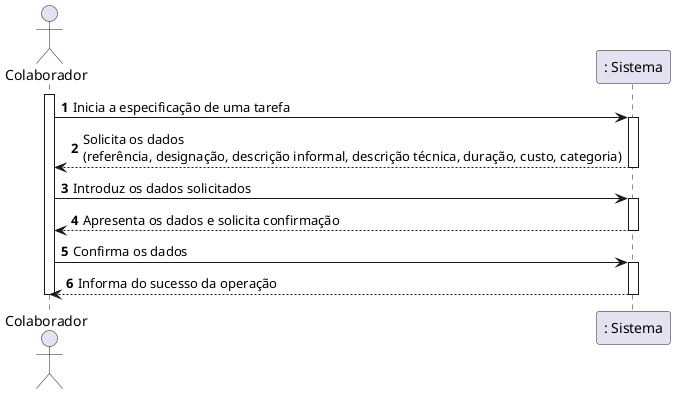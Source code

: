 @startuml
autonumber
actor "Colaborador"
participant ": Sistema" as Sistema

activate Colaborador
Colaborador -> Sistema: Inicia a especificação de uma tarefa

activate Sistema
Sistema --> Colaborador: Solicita os dados \n(referência, designação, descrição informal, descrição técnica, duração, custo, categoria)
deactivate Sistema

Colaborador -> Sistema: Introduz os dados solicitados

activate Sistema
Sistema --> Colaborador: Apresenta os dados e solicita confirmação
deactivate Sistema

Colaborador -> Sistema: Confirma os dados

activate Sistema
Sistema --> Colaborador: Informa do sucesso da operação
deactivate Sistema

deactivate Colaborador

@enduml